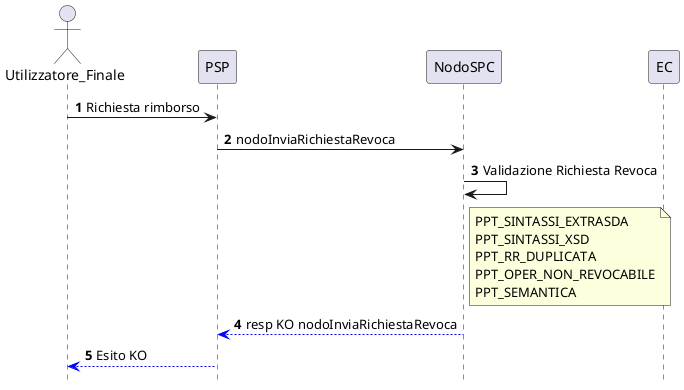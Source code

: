 @startuml
hide footbox
autonumber
actor Utilizzatore_Finale
participant PSP
participant NodoSPC
participant EC
Utilizzatore_Finale -> PSP: Richiesta rimborso
PSP -> NodoSPC: nodoInviaRichiestaRevoca
NodoSPC->NodoSPC: Validazione Richiesta Revoca
note right NodoSPC :PPT_SINTASSI_EXTRASDA\nPPT_SINTASSI_XSD\nPPT_RR_DUPLICATA\nPPT_OPER_NON_REVOCABILE\nPPT_SEMANTICA
NodoSPC-[#0000FF]->PSP:resp KO nodoInviaRichiestaRevoca
PSP-[#0000FF]->Utilizzatore_Finale: Esito KO